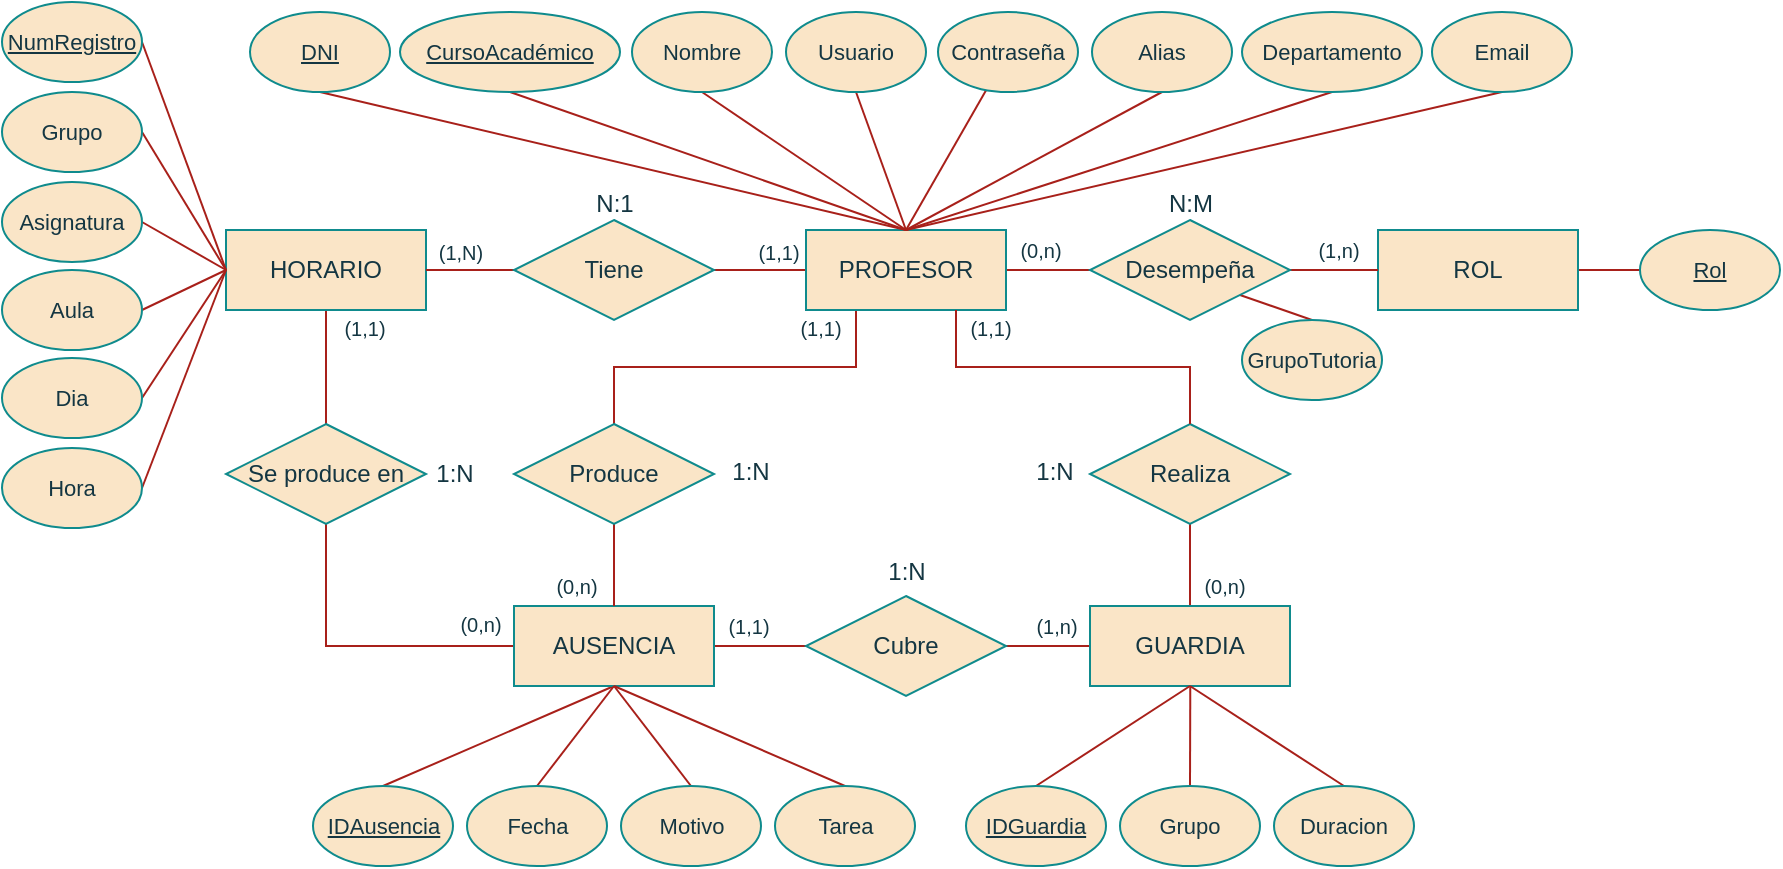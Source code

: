 <mxfile version="26.2.8">
  <diagram name="Página-1" id="VsU_qLbT5S_kWvRLyPEZ">
    <mxGraphModel dx="926" dy="1308" grid="0" gridSize="10" guides="1" tooltips="1" connect="1" arrows="1" fold="1" page="1" pageScale="1" pageWidth="1169" pageHeight="827" math="0" shadow="0">
      <root>
        <mxCell id="0" />
        <mxCell id="1" parent="0" />
        <mxCell id="6TsfCFlxb-TRurDlvg3Q-43" value="" style="rounded=0;orthogonalLoop=1;jettySize=auto;html=1;endArrow=none;startFill=0;labelBackgroundColor=none;strokeColor=#A8201A;fontColor=default;" edge="1" parent="1" source="6TsfCFlxb-TRurDlvg3Q-1" target="6TsfCFlxb-TRurDlvg3Q-37">
          <mxGeometry relative="1" as="geometry" />
        </mxCell>
        <mxCell id="6TsfCFlxb-TRurDlvg3Q-49" value="" style="rounded=0;orthogonalLoop=1;jettySize=auto;html=1;endArrow=none;startFill=0;labelBackgroundColor=none;strokeColor=#A8201A;fontColor=default;" edge="1" parent="1" source="6TsfCFlxb-TRurDlvg3Q-1" target="6TsfCFlxb-TRurDlvg3Q-42">
          <mxGeometry relative="1" as="geometry" />
        </mxCell>
        <mxCell id="6TsfCFlxb-TRurDlvg3Q-72" style="edgeStyle=orthogonalEdgeStyle;rounded=0;orthogonalLoop=1;jettySize=auto;html=1;exitX=0.25;exitY=1;exitDx=0;exitDy=0;entryX=0.5;entryY=0;entryDx=0;entryDy=0;endArrow=none;startFill=0;labelBackgroundColor=none;strokeColor=#A8201A;fontColor=default;" edge="1" parent="1" source="6TsfCFlxb-TRurDlvg3Q-1" target="6TsfCFlxb-TRurDlvg3Q-40">
          <mxGeometry relative="1" as="geometry" />
        </mxCell>
        <mxCell id="6TsfCFlxb-TRurDlvg3Q-1" value="PROFESOR" style="rounded=0;whiteSpace=wrap;html=1;labelBackgroundColor=none;fillColor=#FAE5C7;strokeColor=#0F8B8D;fontColor=#143642;" vertex="1" parent="1">
          <mxGeometry x="563" y="302" width="100" height="40" as="geometry" />
        </mxCell>
        <mxCell id="6TsfCFlxb-TRurDlvg3Q-94" value="" style="rounded=0;orthogonalLoop=1;jettySize=auto;html=1;endArrow=none;startFill=0;labelBackgroundColor=none;strokeColor=#A8201A;fontColor=default;" edge="1" parent="1" source="6TsfCFlxb-TRurDlvg3Q-3" target="6TsfCFlxb-TRurDlvg3Q-93">
          <mxGeometry relative="1" as="geometry" />
        </mxCell>
        <mxCell id="6TsfCFlxb-TRurDlvg3Q-3" value="ROL" style="rounded=0;whiteSpace=wrap;html=1;labelBackgroundColor=none;fillColor=#FAE5C7;strokeColor=#0F8B8D;fontColor=#143642;" vertex="1" parent="1">
          <mxGeometry x="849" y="302" width="100" height="40" as="geometry" />
        </mxCell>
        <mxCell id="6TsfCFlxb-TRurDlvg3Q-79" value="" style="edgeStyle=orthogonalEdgeStyle;rounded=0;orthogonalLoop=1;jettySize=auto;html=1;endArrow=none;endFill=1;startFill=0;labelBackgroundColor=none;strokeColor=#A8201A;fontColor=default;" edge="1" parent="1" source="6TsfCFlxb-TRurDlvg3Q-5" target="6TsfCFlxb-TRurDlvg3Q-41">
          <mxGeometry relative="1" as="geometry" />
        </mxCell>
        <mxCell id="6TsfCFlxb-TRurDlvg3Q-5" value="HORARIO" style="rounded=0;whiteSpace=wrap;html=1;labelBackgroundColor=none;fillColor=#FAE5C7;strokeColor=#0F8B8D;fontColor=#143642;" vertex="1" parent="1">
          <mxGeometry x="273" y="302" width="100" height="40" as="geometry" />
        </mxCell>
        <mxCell id="6TsfCFlxb-TRurDlvg3Q-75" value="" style="edgeStyle=orthogonalEdgeStyle;rounded=0;orthogonalLoop=1;jettySize=auto;html=1;endArrow=none;endFill=1;startFill=0;labelBackgroundColor=none;strokeColor=#A8201A;fontColor=default;" edge="1" parent="1" source="6TsfCFlxb-TRurDlvg3Q-7" target="6TsfCFlxb-TRurDlvg3Q-39">
          <mxGeometry relative="1" as="geometry" />
        </mxCell>
        <mxCell id="6TsfCFlxb-TRurDlvg3Q-76" value="" style="edgeStyle=orthogonalEdgeStyle;rounded=0;orthogonalLoop=1;jettySize=auto;html=1;endArrow=none;endFill=1;startFill=0;labelBackgroundColor=none;strokeColor=#A8201A;fontColor=default;" edge="1" parent="1" source="6TsfCFlxb-TRurDlvg3Q-7" target="6TsfCFlxb-TRurDlvg3Q-38">
          <mxGeometry relative="1" as="geometry" />
        </mxCell>
        <mxCell id="6TsfCFlxb-TRurDlvg3Q-7" value="GUARDIA" style="rounded=0;whiteSpace=wrap;html=1;labelBackgroundColor=none;fillColor=#FAE5C7;strokeColor=#0F8B8D;fontColor=#143642;" vertex="1" parent="1">
          <mxGeometry x="705" y="490" width="100" height="40" as="geometry" />
        </mxCell>
        <mxCell id="6TsfCFlxb-TRurDlvg3Q-77" value="" style="edgeStyle=orthogonalEdgeStyle;rounded=0;orthogonalLoop=1;jettySize=auto;html=1;endArrow=none;endFill=1;startFill=0;labelBackgroundColor=none;strokeColor=#A8201A;fontColor=default;" edge="1" parent="1" source="6TsfCFlxb-TRurDlvg3Q-9" target="6TsfCFlxb-TRurDlvg3Q-38">
          <mxGeometry relative="1" as="geometry" />
        </mxCell>
        <mxCell id="6TsfCFlxb-TRurDlvg3Q-78" style="edgeStyle=orthogonalEdgeStyle;rounded=0;orthogonalLoop=1;jettySize=auto;html=1;exitX=0;exitY=0.5;exitDx=0;exitDy=0;entryX=0.5;entryY=1;entryDx=0;entryDy=0;endArrow=none;endFill=1;startFill=0;labelBackgroundColor=none;strokeColor=#A8201A;fontColor=default;" edge="1" parent="1" source="6TsfCFlxb-TRurDlvg3Q-9" target="6TsfCFlxb-TRurDlvg3Q-41">
          <mxGeometry relative="1" as="geometry" />
        </mxCell>
        <mxCell id="6TsfCFlxb-TRurDlvg3Q-103" style="rounded=0;orthogonalLoop=1;jettySize=auto;html=1;exitX=0.5;exitY=1;exitDx=0;exitDy=0;entryX=0.5;entryY=0;entryDx=0;entryDy=0;endArrow=none;startFill=0;labelBackgroundColor=none;strokeColor=#A8201A;fontColor=default;" edge="1" parent="1" source="6TsfCFlxb-TRurDlvg3Q-9" target="6TsfCFlxb-TRurDlvg3Q-95">
          <mxGeometry relative="1" as="geometry" />
        </mxCell>
        <mxCell id="6TsfCFlxb-TRurDlvg3Q-9" value="AUSENCIA" style="rounded=0;whiteSpace=wrap;html=1;labelBackgroundColor=none;fillColor=#FAE5C7;strokeColor=#0F8B8D;fontColor=#143642;" vertex="1" parent="1">
          <mxGeometry x="417" y="490" width="100" height="40" as="geometry" />
        </mxCell>
        <mxCell id="6TsfCFlxb-TRurDlvg3Q-28" style="rounded=0;orthogonalLoop=1;jettySize=auto;html=1;exitX=0.5;exitY=1;exitDx=0;exitDy=0;startArrow=none;startFill=0;endArrow=none;entryX=0.5;entryY=0;entryDx=0;entryDy=0;labelBackgroundColor=none;strokeColor=#A8201A;fontColor=default;" edge="1" parent="1" source="6TsfCFlxb-TRurDlvg3Q-12" target="6TsfCFlxb-TRurDlvg3Q-1">
          <mxGeometry relative="1" as="geometry">
            <mxPoint x="320" y="245" as="sourcePoint" />
          </mxGeometry>
        </mxCell>
        <mxCell id="6TsfCFlxb-TRurDlvg3Q-12" value="&lt;u&gt;DNI&lt;/u&gt;" style="ellipse;whiteSpace=wrap;html=1;fontSize=11;labelBackgroundColor=none;fillColor=#FAE5C7;strokeColor=#0F8B8D;fontColor=#143642;rounded=0;" vertex="1" parent="1">
          <mxGeometry x="285" y="193" width="70" height="40" as="geometry" />
        </mxCell>
        <mxCell id="6TsfCFlxb-TRurDlvg3Q-25" style="rounded=0;orthogonalLoop=1;jettySize=auto;html=1;exitX=0.5;exitY=1;exitDx=0;exitDy=0;startArrow=none;startFill=0;endArrow=none;entryX=0.5;entryY=0;entryDx=0;entryDy=0;labelBackgroundColor=none;strokeColor=#A8201A;fontColor=default;" edge="1" parent="1" source="6TsfCFlxb-TRurDlvg3Q-13" target="6TsfCFlxb-TRurDlvg3Q-1">
          <mxGeometry relative="1" as="geometry">
            <mxPoint x="613" y="300" as="targetPoint" />
          </mxGeometry>
        </mxCell>
        <mxCell id="6TsfCFlxb-TRurDlvg3Q-13" value="Nombre" style="ellipse;whiteSpace=wrap;html=1;fontSize=11;labelBackgroundColor=none;fillColor=#FAE5C7;strokeColor=#0F8B8D;fontColor=#143642;rounded=0;" vertex="1" parent="1">
          <mxGeometry x="476" y="193" width="70" height="40" as="geometry" />
        </mxCell>
        <mxCell id="6TsfCFlxb-TRurDlvg3Q-26" style="rounded=0;orthogonalLoop=1;jettySize=auto;html=1;exitX=0.5;exitY=1;exitDx=0;exitDy=0;startArrow=none;startFill=0;endArrow=none;entryX=0.5;entryY=0;entryDx=0;entryDy=0;labelBackgroundColor=none;strokeColor=#A8201A;fontColor=default;" edge="1" parent="1" source="6TsfCFlxb-TRurDlvg3Q-14" target="6TsfCFlxb-TRurDlvg3Q-1">
          <mxGeometry relative="1" as="geometry">
            <mxPoint x="613" y="300" as="targetPoint" />
          </mxGeometry>
        </mxCell>
        <mxCell id="6TsfCFlxb-TRurDlvg3Q-14" value="Usuario" style="ellipse;whiteSpace=wrap;html=1;fontSize=11;labelBackgroundColor=none;fillColor=#FAE5C7;strokeColor=#0F8B8D;fontColor=#143642;rounded=0;" vertex="1" parent="1">
          <mxGeometry x="553" y="193" width="70" height="40" as="geometry" />
        </mxCell>
        <mxCell id="6TsfCFlxb-TRurDlvg3Q-30" value="" style="rounded=0;orthogonalLoop=1;jettySize=auto;html=1;endArrow=none;startFill=0;entryX=0.5;entryY=0;entryDx=0;entryDy=0;labelBackgroundColor=none;strokeColor=#A8201A;fontColor=default;" edge="1" parent="1" source="6TsfCFlxb-TRurDlvg3Q-15" target="6TsfCFlxb-TRurDlvg3Q-1">
          <mxGeometry relative="1" as="geometry" />
        </mxCell>
        <mxCell id="6TsfCFlxb-TRurDlvg3Q-15" value="Contraseña" style="ellipse;whiteSpace=wrap;html=1;fontSize=11;labelBackgroundColor=none;fillColor=#FAE5C7;strokeColor=#0F8B8D;fontColor=#143642;rounded=0;" vertex="1" parent="1">
          <mxGeometry x="629" y="193" width="70" height="40" as="geometry" />
        </mxCell>
        <mxCell id="6TsfCFlxb-TRurDlvg3Q-24" style="rounded=0;orthogonalLoop=1;jettySize=auto;html=1;exitX=0.5;exitY=1;exitDx=0;exitDy=0;startArrow=none;startFill=0;endArrow=none;entryX=0.5;entryY=0;entryDx=0;entryDy=0;labelBackgroundColor=none;strokeColor=#A8201A;fontColor=default;" edge="1" parent="1" source="6TsfCFlxb-TRurDlvg3Q-16" target="6TsfCFlxb-TRurDlvg3Q-1">
          <mxGeometry relative="1" as="geometry">
            <mxPoint x="613" y="300" as="targetPoint" />
          </mxGeometry>
        </mxCell>
        <mxCell id="6TsfCFlxb-TRurDlvg3Q-16" value="&lt;u&gt;CursoAcadémico&lt;/u&gt;" style="ellipse;whiteSpace=wrap;html=1;fontSize=11;labelBackgroundColor=none;fillColor=#FAE5C7;strokeColor=#0F8B8D;fontColor=#143642;rounded=0;" vertex="1" parent="1">
          <mxGeometry x="360" y="193" width="110" height="40" as="geometry" />
        </mxCell>
        <mxCell id="6TsfCFlxb-TRurDlvg3Q-34" style="rounded=0;orthogonalLoop=1;jettySize=auto;html=1;exitX=0.5;exitY=1;exitDx=0;exitDy=0;entryX=0.5;entryY=0;entryDx=0;entryDy=0;endArrow=none;startFill=0;strokeColor=#A8201A;labelBackgroundColor=none;fontColor=default;" edge="1" parent="1" source="6TsfCFlxb-TRurDlvg3Q-17" target="6TsfCFlxb-TRurDlvg3Q-1">
          <mxGeometry relative="1" as="geometry" />
        </mxCell>
        <mxCell id="6TsfCFlxb-TRurDlvg3Q-17" value="Email" style="ellipse;whiteSpace=wrap;html=1;strokeColor=#0F8B8D;fontColor=#143642;fontSize=11;labelBackgroundColor=none;fillColor=#FAE5C7;rounded=0;" vertex="1" parent="1">
          <mxGeometry x="876" y="193" width="70" height="40" as="geometry" />
        </mxCell>
        <mxCell id="6TsfCFlxb-TRurDlvg3Q-33" style="rounded=0;orthogonalLoop=1;jettySize=auto;html=1;exitX=0.5;exitY=1;exitDx=0;exitDy=0;entryX=0.5;entryY=0;entryDx=0;entryDy=0;endArrow=none;startFill=0;strokeColor=#A8201A;labelBackgroundColor=none;fontColor=default;" edge="1" parent="1" source="6TsfCFlxb-TRurDlvg3Q-18" target="6TsfCFlxb-TRurDlvg3Q-1">
          <mxGeometry relative="1" as="geometry" />
        </mxCell>
        <mxCell id="6TsfCFlxb-TRurDlvg3Q-18" value="Departamento" style="ellipse;whiteSpace=wrap;html=1;strokeColor=#0F8B8D;fontColor=#143642;fontSize=11;labelBackgroundColor=none;fillColor=#FAE5C7;rounded=0;" vertex="1" parent="1">
          <mxGeometry x="781" y="193" width="90" height="40" as="geometry" />
        </mxCell>
        <mxCell id="6TsfCFlxb-TRurDlvg3Q-32" style="rounded=0;orthogonalLoop=1;jettySize=auto;html=1;exitX=0.5;exitY=1;exitDx=0;exitDy=0;entryX=0.5;entryY=0;entryDx=0;entryDy=0;endArrow=none;startFill=0;labelBackgroundColor=none;strokeColor=#A8201A;fontColor=default;" edge="1" parent="1" source="6TsfCFlxb-TRurDlvg3Q-20" target="6TsfCFlxb-TRurDlvg3Q-1">
          <mxGeometry relative="1" as="geometry" />
        </mxCell>
        <mxCell id="6TsfCFlxb-TRurDlvg3Q-20" value="Alias" style="ellipse;whiteSpace=wrap;html=1;fontSize=11;labelBackgroundColor=none;fillColor=#FAE5C7;strokeColor=#0F8B8D;fontColor=#143642;rounded=0;" vertex="1" parent="1">
          <mxGeometry x="706" y="193" width="70" height="40" as="geometry" />
        </mxCell>
        <mxCell id="6TsfCFlxb-TRurDlvg3Q-44" style="rounded=0;orthogonalLoop=1;jettySize=auto;html=1;exitX=1;exitY=0.5;exitDx=0;exitDy=0;entryX=0;entryY=0.5;entryDx=0;entryDy=0;endArrow=none;startFill=0;labelBackgroundColor=none;strokeColor=#A8201A;fontColor=default;" edge="1" parent="1" source="6TsfCFlxb-TRurDlvg3Q-37" target="6TsfCFlxb-TRurDlvg3Q-3">
          <mxGeometry relative="1" as="geometry" />
        </mxCell>
        <mxCell id="6TsfCFlxb-TRurDlvg3Q-118" style="rounded=0;orthogonalLoop=1;jettySize=auto;html=1;exitX=1;exitY=1;exitDx=0;exitDy=0;entryX=0.5;entryY=0;entryDx=0;entryDy=0;endArrow=none;startFill=0;strokeColor=#A8201A;" edge="1" parent="1" source="6TsfCFlxb-TRurDlvg3Q-37" target="6TsfCFlxb-TRurDlvg3Q-117">
          <mxGeometry relative="1" as="geometry" />
        </mxCell>
        <mxCell id="6TsfCFlxb-TRurDlvg3Q-37" value="Desempeña" style="rhombus;whiteSpace=wrap;html=1;labelBackgroundColor=none;fillColor=#FAE5C7;strokeColor=#0F8B8D;fontColor=#143642;rounded=0;" vertex="1" parent="1">
          <mxGeometry x="705" y="297" width="100" height="50" as="geometry" />
        </mxCell>
        <mxCell id="6TsfCFlxb-TRurDlvg3Q-38" value="Cubre" style="rhombus;whiteSpace=wrap;html=1;labelBackgroundColor=none;fillColor=#FAE5C7;strokeColor=#0F8B8D;fontColor=#143642;rounded=0;" vertex="1" parent="1">
          <mxGeometry x="563" y="485" width="100" height="50" as="geometry" />
        </mxCell>
        <mxCell id="6TsfCFlxb-TRurDlvg3Q-39" value="Realiza" style="rhombus;whiteSpace=wrap;html=1;labelBackgroundColor=none;fillColor=#FAE5C7;strokeColor=#0F8B8D;fontColor=#143642;rounded=0;" vertex="1" parent="1">
          <mxGeometry x="705" y="399" width="100" height="50" as="geometry" />
        </mxCell>
        <mxCell id="6TsfCFlxb-TRurDlvg3Q-74" value="" style="edgeStyle=orthogonalEdgeStyle;rounded=0;orthogonalLoop=1;jettySize=auto;html=1;endArrow=none;endFill=1;startFill=0;labelBackgroundColor=none;strokeColor=#A8201A;fontColor=default;" edge="1" parent="1" source="6TsfCFlxb-TRurDlvg3Q-40" target="6TsfCFlxb-TRurDlvg3Q-9">
          <mxGeometry relative="1" as="geometry" />
        </mxCell>
        <mxCell id="6TsfCFlxb-TRurDlvg3Q-40" value="Produce" style="rhombus;whiteSpace=wrap;html=1;labelBackgroundColor=none;fillColor=#FAE5C7;strokeColor=#0F8B8D;fontColor=#143642;rounded=0;" vertex="1" parent="1">
          <mxGeometry x="417" y="399" width="100" height="50" as="geometry" />
        </mxCell>
        <mxCell id="6TsfCFlxb-TRurDlvg3Q-41" value="Se produce en" style="rhombus;whiteSpace=wrap;html=1;labelBackgroundColor=none;fillColor=#FAE5C7;strokeColor=#0F8B8D;fontColor=#143642;rounded=0;" vertex="1" parent="1">
          <mxGeometry x="273" y="399" width="100" height="50" as="geometry" />
        </mxCell>
        <mxCell id="6TsfCFlxb-TRurDlvg3Q-50" value="" style="rounded=0;orthogonalLoop=1;jettySize=auto;html=1;endArrow=none;startFill=0;labelBackgroundColor=none;strokeColor=#A8201A;fontColor=default;" edge="1" parent="1" source="6TsfCFlxb-TRurDlvg3Q-42" target="6TsfCFlxb-TRurDlvg3Q-5">
          <mxGeometry relative="1" as="geometry" />
        </mxCell>
        <mxCell id="6TsfCFlxb-TRurDlvg3Q-42" value="Tiene" style="rhombus;whiteSpace=wrap;html=1;labelBackgroundColor=none;fillColor=#FAE5C7;strokeColor=#0F8B8D;fontColor=#143642;rounded=0;" vertex="1" parent="1">
          <mxGeometry x="417" y="297" width="100" height="50" as="geometry" />
        </mxCell>
        <mxCell id="6TsfCFlxb-TRurDlvg3Q-45" value="&lt;font style=&quot;font-size: 10px;&quot;&gt;(1,n)&lt;/font&gt;" style="text;html=1;align=center;verticalAlign=middle;whiteSpace=wrap;rounded=0;labelBackgroundColor=none;fontColor=#143642;" vertex="1" parent="1">
          <mxGeometry x="812" y="303.5" width="35" height="17" as="geometry" />
        </mxCell>
        <mxCell id="6TsfCFlxb-TRurDlvg3Q-47" value="&lt;font style=&quot;font-size: 10px;&quot;&gt;(0,n)&lt;/font&gt;" style="text;html=1;align=center;verticalAlign=middle;whiteSpace=wrap;rounded=0;labelBackgroundColor=none;fontColor=#143642;" vertex="1" parent="1">
          <mxGeometry x="663" y="303.5" width="35" height="17" as="geometry" />
        </mxCell>
        <mxCell id="6TsfCFlxb-TRurDlvg3Q-48" value="N:1" style="text;html=1;align=center;verticalAlign=middle;whiteSpace=wrap;rounded=0;labelBackgroundColor=none;fontColor=#143642;" vertex="1" parent="1">
          <mxGeometry x="449.5" y="280" width="35" height="17" as="geometry" />
        </mxCell>
        <mxCell id="6TsfCFlxb-TRurDlvg3Q-51" value="&lt;font style=&quot;font-size: 10px;&quot;&gt;(1,1)&lt;/font&gt;" style="text;html=1;align=center;verticalAlign=middle;whiteSpace=wrap;rounded=0;labelBackgroundColor=none;fontColor=#143642;" vertex="1" parent="1">
          <mxGeometry x="532" y="304.5" width="35" height="17" as="geometry" />
        </mxCell>
        <mxCell id="6TsfCFlxb-TRurDlvg3Q-52" value="&lt;font style=&quot;font-size: 10px;&quot;&gt;(1,N)&lt;/font&gt;" style="text;html=1;align=center;verticalAlign=middle;whiteSpace=wrap;rounded=0;labelBackgroundColor=none;fontColor=#143642;" vertex="1" parent="1">
          <mxGeometry x="373" y="304.5" width="35" height="17" as="geometry" />
        </mxCell>
        <mxCell id="6TsfCFlxb-TRurDlvg3Q-53" value="N:M" style="text;html=1;align=center;verticalAlign=middle;whiteSpace=wrap;rounded=0;labelBackgroundColor=none;fontColor=#143642;" vertex="1" parent="1">
          <mxGeometry x="737.5" y="280" width="35" height="17" as="geometry" />
        </mxCell>
        <mxCell id="6TsfCFlxb-TRurDlvg3Q-63" style="rounded=0;orthogonalLoop=1;jettySize=auto;html=1;exitX=1;exitY=0.5;exitDx=0;exitDy=0;entryX=0;entryY=0.5;entryDx=0;entryDy=0;endArrow=none;startFill=0;labelBackgroundColor=none;strokeColor=#A8201A;fontColor=default;" edge="1" parent="1" source="6TsfCFlxb-TRurDlvg3Q-54" target="6TsfCFlxb-TRurDlvg3Q-5">
          <mxGeometry relative="1" as="geometry" />
        </mxCell>
        <mxCell id="6TsfCFlxb-TRurDlvg3Q-54" value="&lt;u&gt;NumRegistro&lt;/u&gt;" style="ellipse;whiteSpace=wrap;html=1;fontSize=11;labelBackgroundColor=none;fillColor=#FAE5C7;strokeColor=#0F8B8D;fontColor=#143642;rounded=0;" vertex="1" parent="1">
          <mxGeometry x="161" y="188" width="70" height="40" as="geometry" />
        </mxCell>
        <mxCell id="6TsfCFlxb-TRurDlvg3Q-65" style="rounded=0;orthogonalLoop=1;jettySize=auto;html=1;exitX=1;exitY=0.5;exitDx=0;exitDy=0;entryX=0;entryY=0.5;entryDx=0;entryDy=0;endArrow=none;startFill=0;labelBackgroundColor=none;strokeColor=#A8201A;fontColor=default;" edge="1" parent="1" source="6TsfCFlxb-TRurDlvg3Q-55" target="6TsfCFlxb-TRurDlvg3Q-5">
          <mxGeometry relative="1" as="geometry" />
        </mxCell>
        <mxCell id="6TsfCFlxb-TRurDlvg3Q-55" value="Grupo" style="ellipse;whiteSpace=wrap;html=1;fontSize=11;labelBackgroundColor=none;fillColor=#FAE5C7;strokeColor=#0F8B8D;fontColor=#143642;rounded=0;" vertex="1" parent="1">
          <mxGeometry x="161" y="233" width="70" height="40" as="geometry" />
        </mxCell>
        <mxCell id="6TsfCFlxb-TRurDlvg3Q-67" style="rounded=0;orthogonalLoop=1;jettySize=auto;html=1;exitX=1;exitY=0.5;exitDx=0;exitDy=0;endArrow=none;startFill=0;entryX=0;entryY=0.5;entryDx=0;entryDy=0;labelBackgroundColor=none;strokeColor=#A8201A;fontColor=default;" edge="1" parent="1" source="6TsfCFlxb-TRurDlvg3Q-57" target="6TsfCFlxb-TRurDlvg3Q-5">
          <mxGeometry relative="1" as="geometry" />
        </mxCell>
        <mxCell id="6TsfCFlxb-TRurDlvg3Q-57" value="Asignatura" style="ellipse;whiteSpace=wrap;html=1;fontSize=11;labelBackgroundColor=none;fillColor=#FAE5C7;strokeColor=#0F8B8D;fontColor=#143642;rounded=0;" vertex="1" parent="1">
          <mxGeometry x="161" y="278" width="70" height="40" as="geometry" />
        </mxCell>
        <mxCell id="6TsfCFlxb-TRurDlvg3Q-68" style="rounded=0;orthogonalLoop=1;jettySize=auto;html=1;exitX=1;exitY=0.5;exitDx=0;exitDy=0;entryX=0;entryY=0.5;entryDx=0;entryDy=0;endArrow=none;startFill=0;labelBackgroundColor=none;strokeColor=#A8201A;fontColor=default;" edge="1" parent="1" source="6TsfCFlxb-TRurDlvg3Q-58" target="6TsfCFlxb-TRurDlvg3Q-5">
          <mxGeometry relative="1" as="geometry" />
        </mxCell>
        <mxCell id="6TsfCFlxb-TRurDlvg3Q-58" value="Aula" style="ellipse;whiteSpace=wrap;html=1;fontSize=11;labelBackgroundColor=none;fillColor=#FAE5C7;strokeColor=#0F8B8D;fontColor=#143642;rounded=0;" vertex="1" parent="1">
          <mxGeometry x="161" y="322" width="70" height="40" as="geometry" />
        </mxCell>
        <mxCell id="6TsfCFlxb-TRurDlvg3Q-69" style="rounded=0;orthogonalLoop=1;jettySize=auto;html=1;exitX=1;exitY=0.5;exitDx=0;exitDy=0;entryX=0;entryY=0.5;entryDx=0;entryDy=0;endArrow=none;startFill=0;labelBackgroundColor=none;strokeColor=#A8201A;fontColor=default;" edge="1" parent="1" source="6TsfCFlxb-TRurDlvg3Q-59" target="6TsfCFlxb-TRurDlvg3Q-5">
          <mxGeometry relative="1" as="geometry" />
        </mxCell>
        <mxCell id="6TsfCFlxb-TRurDlvg3Q-59" value="Dia" style="ellipse;whiteSpace=wrap;html=1;fontSize=11;labelBackgroundColor=none;fillColor=#FAE5C7;strokeColor=#0F8B8D;fontColor=#143642;rounded=0;" vertex="1" parent="1">
          <mxGeometry x="161" y="366" width="70" height="40" as="geometry" />
        </mxCell>
        <mxCell id="6TsfCFlxb-TRurDlvg3Q-70" style="rounded=0;orthogonalLoop=1;jettySize=auto;html=1;exitX=1;exitY=0.5;exitDx=0;exitDy=0;entryX=0;entryY=0.5;entryDx=0;entryDy=0;endArrow=none;startFill=0;labelBackgroundColor=none;strokeColor=#A8201A;fontColor=default;" edge="1" parent="1" source="6TsfCFlxb-TRurDlvg3Q-60" target="6TsfCFlxb-TRurDlvg3Q-5">
          <mxGeometry relative="1" as="geometry" />
        </mxCell>
        <mxCell id="6TsfCFlxb-TRurDlvg3Q-60" value="Hora" style="ellipse;whiteSpace=wrap;html=1;fontSize=11;labelBackgroundColor=none;fillColor=#FAE5C7;strokeColor=#0F8B8D;fontColor=#143642;rounded=0;" vertex="1" parent="1">
          <mxGeometry x="161" y="411" width="70" height="40" as="geometry" />
        </mxCell>
        <mxCell id="6TsfCFlxb-TRurDlvg3Q-73" style="edgeStyle=orthogonalEdgeStyle;rounded=0;orthogonalLoop=1;jettySize=auto;html=1;exitX=0.75;exitY=1;exitDx=0;exitDy=0;entryX=0.5;entryY=0;entryDx=0;entryDy=0;endArrow=none;startFill=0;labelBackgroundColor=none;strokeColor=#A8201A;fontColor=default;" edge="1" parent="1" source="6TsfCFlxb-TRurDlvg3Q-1" target="6TsfCFlxb-TRurDlvg3Q-39">
          <mxGeometry relative="1" as="geometry" />
        </mxCell>
        <mxCell id="6TsfCFlxb-TRurDlvg3Q-80" value="&lt;font style=&quot;font-size: 10px;&quot;&gt;(1,1)&lt;/font&gt;" style="text;html=1;align=center;verticalAlign=middle;whiteSpace=wrap;rounded=0;labelBackgroundColor=none;fontColor=#143642;" vertex="1" parent="1">
          <mxGeometry x="325" y="342" width="35" height="17" as="geometry" />
        </mxCell>
        <mxCell id="6TsfCFlxb-TRurDlvg3Q-81" value="&lt;font style=&quot;font-size: 10px;&quot;&gt;(0,n)&lt;/font&gt;" style="text;html=1;align=center;verticalAlign=middle;whiteSpace=wrap;rounded=0;labelBackgroundColor=none;fontColor=#143642;" vertex="1" parent="1">
          <mxGeometry x="383" y="490" width="35" height="17" as="geometry" />
        </mxCell>
        <mxCell id="6TsfCFlxb-TRurDlvg3Q-82" value="1:N" style="text;html=1;align=center;verticalAlign=middle;whiteSpace=wrap;rounded=0;labelBackgroundColor=none;fontColor=#143642;" vertex="1" parent="1">
          <mxGeometry x="370" y="415" width="35" height="17" as="geometry" />
        </mxCell>
        <mxCell id="6TsfCFlxb-TRurDlvg3Q-84" value="1:N" style="text;html=1;align=center;verticalAlign=middle;whiteSpace=wrap;rounded=0;labelBackgroundColor=none;fontColor=#143642;" vertex="1" parent="1">
          <mxGeometry x="596" y="464" width="35" height="17" as="geometry" />
        </mxCell>
        <mxCell id="6TsfCFlxb-TRurDlvg3Q-86" value="&lt;font style=&quot;font-size: 10px;&quot;&gt;(0,n)&lt;/font&gt;" style="text;html=1;align=center;verticalAlign=middle;whiteSpace=wrap;rounded=0;labelBackgroundColor=none;fontColor=#143642;" vertex="1" parent="1">
          <mxGeometry x="431" y="471.5" width="35" height="17" as="geometry" />
        </mxCell>
        <mxCell id="6TsfCFlxb-TRurDlvg3Q-87" value="&lt;font style=&quot;font-size: 10px;&quot;&gt;(1,1)&lt;/font&gt;" style="text;html=1;align=center;verticalAlign=middle;whiteSpace=wrap;rounded=0;labelBackgroundColor=none;fontColor=#143642;" vertex="1" parent="1">
          <mxGeometry x="553" y="342" width="35" height="17" as="geometry" />
        </mxCell>
        <mxCell id="6TsfCFlxb-TRurDlvg3Q-88" value="&lt;font style=&quot;font-size: 10px;&quot;&gt;(1,1)&lt;/font&gt;" style="text;html=1;align=center;verticalAlign=middle;whiteSpace=wrap;rounded=0;labelBackgroundColor=none;fontColor=#143642;" vertex="1" parent="1">
          <mxGeometry x="638" y="342" width="35" height="17" as="geometry" />
        </mxCell>
        <mxCell id="6TsfCFlxb-TRurDlvg3Q-89" value="&lt;font style=&quot;font-size: 10px;&quot;&gt;(0,n)&lt;/font&gt;" style="text;html=1;align=center;verticalAlign=middle;whiteSpace=wrap;rounded=0;labelBackgroundColor=none;fontColor=#143642;" vertex="1" parent="1">
          <mxGeometry x="755" y="471" width="35" height="17" as="geometry" />
        </mxCell>
        <mxCell id="6TsfCFlxb-TRurDlvg3Q-93" value="&lt;u&gt;Rol&lt;/u&gt;" style="ellipse;whiteSpace=wrap;html=1;fontSize=11;labelBackgroundColor=none;fillColor=#FAE5C7;strokeColor=#0F8B8D;fontColor=#143642;rounded=0;" vertex="1" parent="1">
          <mxGeometry x="980" y="302" width="70" height="40" as="geometry" />
        </mxCell>
        <mxCell id="6TsfCFlxb-TRurDlvg3Q-95" value="&lt;u&gt;IDAusencia&lt;/u&gt;" style="ellipse;whiteSpace=wrap;html=1;fontSize=11;labelBackgroundColor=none;fillColor=#FAE5C7;strokeColor=#0F8B8D;fontColor=#143642;rounded=0;" vertex="1" parent="1">
          <mxGeometry x="316.5" y="580" width="70" height="40" as="geometry" />
        </mxCell>
        <mxCell id="6TsfCFlxb-TRurDlvg3Q-104" style="rounded=0;orthogonalLoop=1;jettySize=auto;html=1;exitX=0.5;exitY=0;exitDx=0;exitDy=0;entryX=0.5;entryY=1;entryDx=0;entryDy=0;endArrow=none;startFill=0;labelBackgroundColor=none;strokeColor=#A8201A;fontColor=default;" edge="1" parent="1" source="6TsfCFlxb-TRurDlvg3Q-96" target="6TsfCFlxb-TRurDlvg3Q-9">
          <mxGeometry relative="1" as="geometry" />
        </mxCell>
        <mxCell id="6TsfCFlxb-TRurDlvg3Q-96" value="Fecha" style="ellipse;whiteSpace=wrap;html=1;fontSize=11;labelBackgroundColor=none;fillColor=#FAE5C7;strokeColor=#0F8B8D;fontColor=#143642;rounded=0;" vertex="1" parent="1">
          <mxGeometry x="393.5" y="580" width="70" height="40" as="geometry" />
        </mxCell>
        <mxCell id="6TsfCFlxb-TRurDlvg3Q-105" style="rounded=0;orthogonalLoop=1;jettySize=auto;html=1;exitX=0.5;exitY=0;exitDx=0;exitDy=0;entryX=0.5;entryY=1;entryDx=0;entryDy=0;endArrow=none;startFill=0;labelBackgroundColor=none;strokeColor=#A8201A;fontColor=default;" edge="1" parent="1" source="6TsfCFlxb-TRurDlvg3Q-97" target="6TsfCFlxb-TRurDlvg3Q-9">
          <mxGeometry relative="1" as="geometry" />
        </mxCell>
        <mxCell id="6TsfCFlxb-TRurDlvg3Q-97" value="Motivo" style="ellipse;whiteSpace=wrap;html=1;fontSize=11;labelBackgroundColor=none;fillColor=#FAE5C7;strokeColor=#0F8B8D;fontColor=#143642;rounded=0;" vertex="1" parent="1">
          <mxGeometry x="470.5" y="580" width="70" height="40" as="geometry" />
        </mxCell>
        <mxCell id="6TsfCFlxb-TRurDlvg3Q-106" style="rounded=0;orthogonalLoop=1;jettySize=auto;html=1;exitX=0.5;exitY=0;exitDx=0;exitDy=0;entryX=0.5;entryY=1;entryDx=0;entryDy=0;endArrow=none;startFill=0;labelBackgroundColor=none;strokeColor=#A8201A;fontColor=default;" edge="1" parent="1" source="6TsfCFlxb-TRurDlvg3Q-98" target="6TsfCFlxb-TRurDlvg3Q-9">
          <mxGeometry relative="1" as="geometry" />
        </mxCell>
        <mxCell id="6TsfCFlxb-TRurDlvg3Q-98" value="Tarea" style="ellipse;whiteSpace=wrap;html=1;fontSize=11;labelBackgroundColor=none;fillColor=#FAE5C7;strokeColor=#0F8B8D;fontColor=#143642;rounded=0;" vertex="1" parent="1">
          <mxGeometry x="547.5" y="580" width="70" height="40" as="geometry" />
        </mxCell>
        <mxCell id="6TsfCFlxb-TRurDlvg3Q-107" style="rounded=0;orthogonalLoop=1;jettySize=auto;html=1;exitX=0.5;exitY=0;exitDx=0;exitDy=0;endArrow=none;startFill=0;entryX=0.5;entryY=1;entryDx=0;entryDy=0;labelBackgroundColor=none;strokeColor=#A8201A;fontColor=default;" edge="1" parent="1" source="6TsfCFlxb-TRurDlvg3Q-99" target="6TsfCFlxb-TRurDlvg3Q-7">
          <mxGeometry relative="1" as="geometry" />
        </mxCell>
        <mxCell id="6TsfCFlxb-TRurDlvg3Q-99" value="&lt;u&gt;IDGuardia&lt;/u&gt;" style="ellipse;whiteSpace=wrap;html=1;fontSize=11;labelBackgroundColor=none;fillColor=#FAE5C7;strokeColor=#0F8B8D;fontColor=#143642;rounded=0;" vertex="1" parent="1">
          <mxGeometry x="643" y="580" width="70" height="40" as="geometry" />
        </mxCell>
        <mxCell id="6TsfCFlxb-TRurDlvg3Q-108" style="rounded=0;orthogonalLoop=1;jettySize=auto;html=1;exitX=0.5;exitY=0;exitDx=0;exitDy=0;endArrow=none;startFill=0;labelBackgroundColor=none;strokeColor=#A8201A;fontColor=default;" edge="1" parent="1" source="6TsfCFlxb-TRurDlvg3Q-100">
          <mxGeometry relative="1" as="geometry">
            <mxPoint x="755.143" y="530" as="targetPoint" />
          </mxGeometry>
        </mxCell>
        <mxCell id="6TsfCFlxb-TRurDlvg3Q-100" value="Grupo" style="ellipse;whiteSpace=wrap;html=1;fontSize=11;labelBackgroundColor=none;fillColor=#FAE5C7;strokeColor=#0F8B8D;fontColor=#143642;rounded=0;" vertex="1" parent="1">
          <mxGeometry x="720" y="580" width="70" height="40" as="geometry" />
        </mxCell>
        <mxCell id="6TsfCFlxb-TRurDlvg3Q-109" style="rounded=0;orthogonalLoop=1;jettySize=auto;html=1;exitX=0.5;exitY=0;exitDx=0;exitDy=0;endArrow=none;startFill=0;entryX=0.5;entryY=1;entryDx=0;entryDy=0;labelBackgroundColor=none;strokeColor=#A8201A;fontColor=default;" edge="1" parent="1" source="6TsfCFlxb-TRurDlvg3Q-101" target="6TsfCFlxb-TRurDlvg3Q-7">
          <mxGeometry relative="1" as="geometry" />
        </mxCell>
        <mxCell id="6TsfCFlxb-TRurDlvg3Q-101" value="Duracion" style="ellipse;whiteSpace=wrap;html=1;fontSize=11;labelBackgroundColor=none;fillColor=#FAE5C7;strokeColor=#0F8B8D;fontColor=#143642;rounded=0;" vertex="1" parent="1">
          <mxGeometry x="797" y="580" width="70" height="40" as="geometry" />
        </mxCell>
        <mxCell id="6TsfCFlxb-TRurDlvg3Q-110" value="&lt;font style=&quot;font-size: 10px;&quot;&gt;(1,n)&lt;/font&gt;" style="text;html=1;align=center;verticalAlign=middle;whiteSpace=wrap;rounded=0;labelBackgroundColor=none;fontColor=#143642;" vertex="1" parent="1">
          <mxGeometry x="671" y="491" width="35" height="17" as="geometry" />
        </mxCell>
        <mxCell id="6TsfCFlxb-TRurDlvg3Q-112" value="&lt;font style=&quot;font-size: 10px;&quot;&gt;(1,1)&lt;/font&gt;" style="text;html=1;align=center;verticalAlign=middle;whiteSpace=wrap;rounded=0;labelBackgroundColor=none;fontColor=#143642;" vertex="1" parent="1">
          <mxGeometry x="517" y="491" width="35" height="17" as="geometry" />
        </mxCell>
        <mxCell id="6TsfCFlxb-TRurDlvg3Q-114" value="1:N" style="text;html=1;align=center;verticalAlign=middle;whiteSpace=wrap;rounded=0;labelBackgroundColor=none;fontColor=#143642;" vertex="1" parent="1">
          <mxGeometry x="518" y="414" width="35" height="17" as="geometry" />
        </mxCell>
        <mxCell id="6TsfCFlxb-TRurDlvg3Q-115" value="1:N" style="text;html=1;align=center;verticalAlign=middle;whiteSpace=wrap;rounded=0;labelBackgroundColor=none;fontColor=#143642;" vertex="1" parent="1">
          <mxGeometry x="670" y="414" width="35" height="17" as="geometry" />
        </mxCell>
        <mxCell id="6TsfCFlxb-TRurDlvg3Q-117" value="GrupoTutoria" style="ellipse;whiteSpace=wrap;html=1;fontSize=11;labelBackgroundColor=none;fillColor=#FAE5C7;strokeColor=#0F8B8D;fontColor=#143642;rounded=0;" vertex="1" parent="1">
          <mxGeometry x="781" y="347" width="70" height="40" as="geometry" />
        </mxCell>
      </root>
    </mxGraphModel>
  </diagram>
</mxfile>
